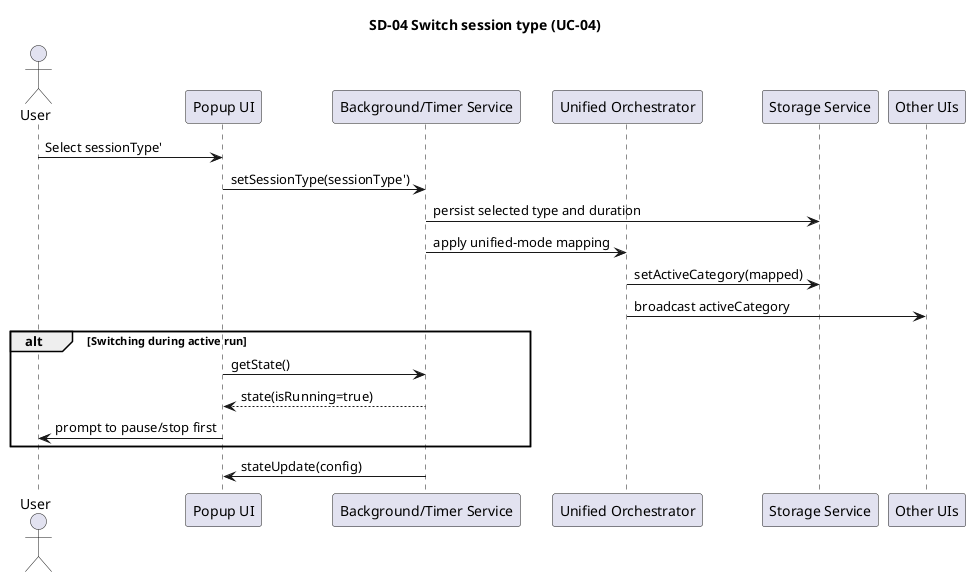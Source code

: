 @startuml
title SD-04 Switch session type (UC-04)
actor User
participant "Popup UI" as Popup
participant "Background/Timer Service" as Timer
participant "Unified Orchestrator" as Orchestrator
participant "Storage Service" as Storage

User -> Popup: Select sessionType'
Popup -> Timer: setSessionType(sessionType')
Timer -> Storage: persist selected type and duration
Timer -> Orchestrator: apply unified-mode mapping
Orchestrator -> Storage: setActiveCategory(mapped)
Orchestrator -> "Other UIs" as UIs: broadcast activeCategory

alt Switching during active run
  Popup -> Timer: getState()
  Timer --> Popup: state(isRunning=true)
  Popup -> User: prompt to pause/stop first
end
Timer -> Popup: stateUpdate(config)
@enduml

